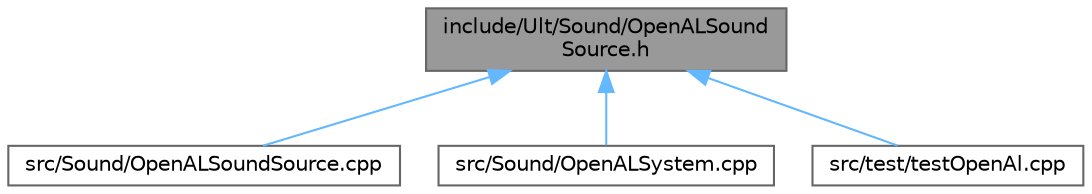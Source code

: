 digraph "include/Ult/Sound/OpenALSoundSource.h"
{
 // LATEX_PDF_SIZE
  bgcolor="transparent";
  edge [fontname=Helvetica,fontsize=10,labelfontname=Helvetica,labelfontsize=10];
  node [fontname=Helvetica,fontsize=10,shape=box,height=0.2,width=0.4];
  Node1 [id="Node000001",label="include/Ult/Sound/OpenALSound\lSource.h",height=0.2,width=0.4,color="gray40", fillcolor="grey60", style="filled", fontcolor="black",tooltip=" "];
  Node1 -> Node2 [id="edge1_Node000001_Node000002",dir="back",color="steelblue1",style="solid",tooltip=" "];
  Node2 [id="Node000002",label="src/Sound/OpenALSoundSource.cpp",height=0.2,width=0.4,color="grey40", fillcolor="white", style="filled",URL="$_open_a_l_sound_source_8cpp.html",tooltip=" "];
  Node1 -> Node3 [id="edge2_Node000001_Node000003",dir="back",color="steelblue1",style="solid",tooltip=" "];
  Node3 [id="Node000003",label="src/Sound/OpenALSystem.cpp",height=0.2,width=0.4,color="grey40", fillcolor="white", style="filled",URL="$_open_a_l_system_8cpp.html",tooltip=" "];
  Node1 -> Node4 [id="edge3_Node000001_Node000004",dir="back",color="steelblue1",style="solid",tooltip=" "];
  Node4 [id="Node000004",label="src/test/testOpenAl.cpp",height=0.2,width=0.4,color="grey40", fillcolor="white", style="filled",URL="$test_open_al_8cpp.html",tooltip=" "];
}
